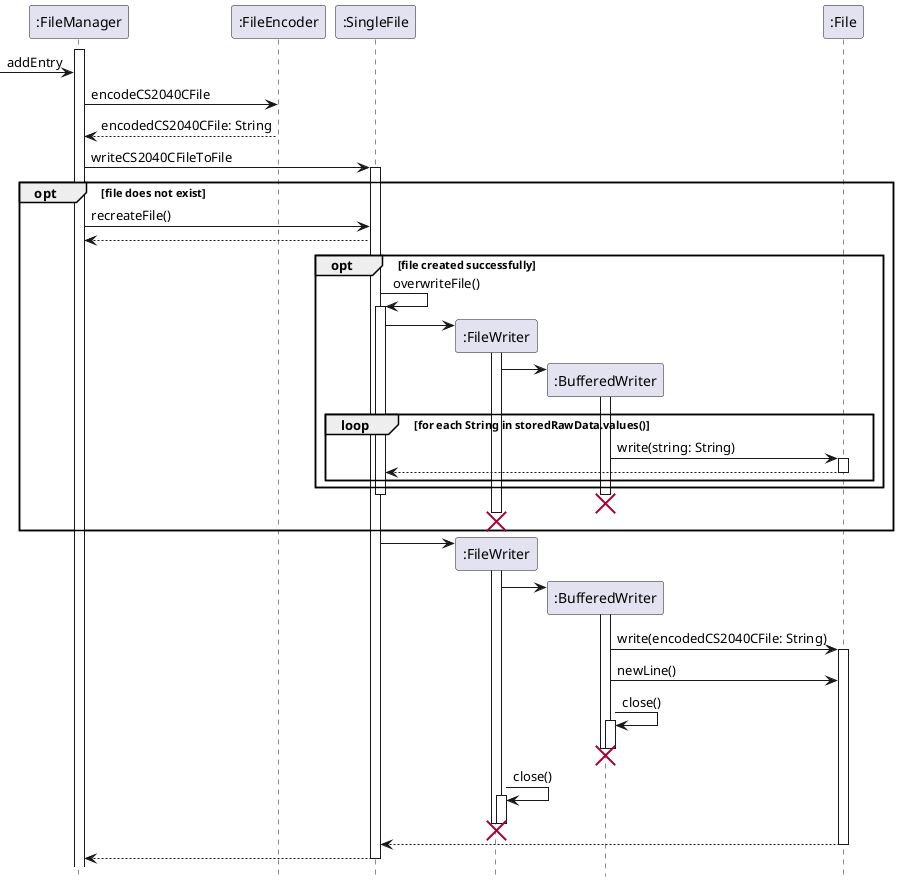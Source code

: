 @startuml
hide footbox

participant ":FileManager" as fm
participant ":FileEncoder" as fe
participant ":SingleFile" as sf
participant ":FileWriter" as fw
participant ":BufferedWriter" as bw
participant ":File" as f

activate fm
-> fm : addEntry
fm -> fe : encodeCS2040CFile
fe --> fm : encodedCS2040CFile: String
fm -> sf : writeCS2040CFileToFile
activate sf
    opt file does not exist
        fm -> sf : recreateFile()
        sf --> fm
        opt file created successfully
            sf -> sf : overwriteFile()
            activate sf
            sf -> fw **
            activate fw
            fw -> bw **
            activate bw
            loop for each String in storedRawData.values()
                bw -> f : write(string: String)
                activate f
                f --> sf
                deactivate f
            end
        end
            deactivate sf
            destroy bw
            destroy fw
        end

sf -> fw **
activate fw
fw -> bw **
activate bw
bw -> f : write(encodedCS2040CFile: String)
activate f
bw -> f : newLine()
bw -> bw : close()
activate bw
deactivate bw
destroy bw
fw -> fw : close()
activate fw
deactivate fw
destroy fw
f --> sf
deactivate f
sf --> fm
deactivate sf
@enduml